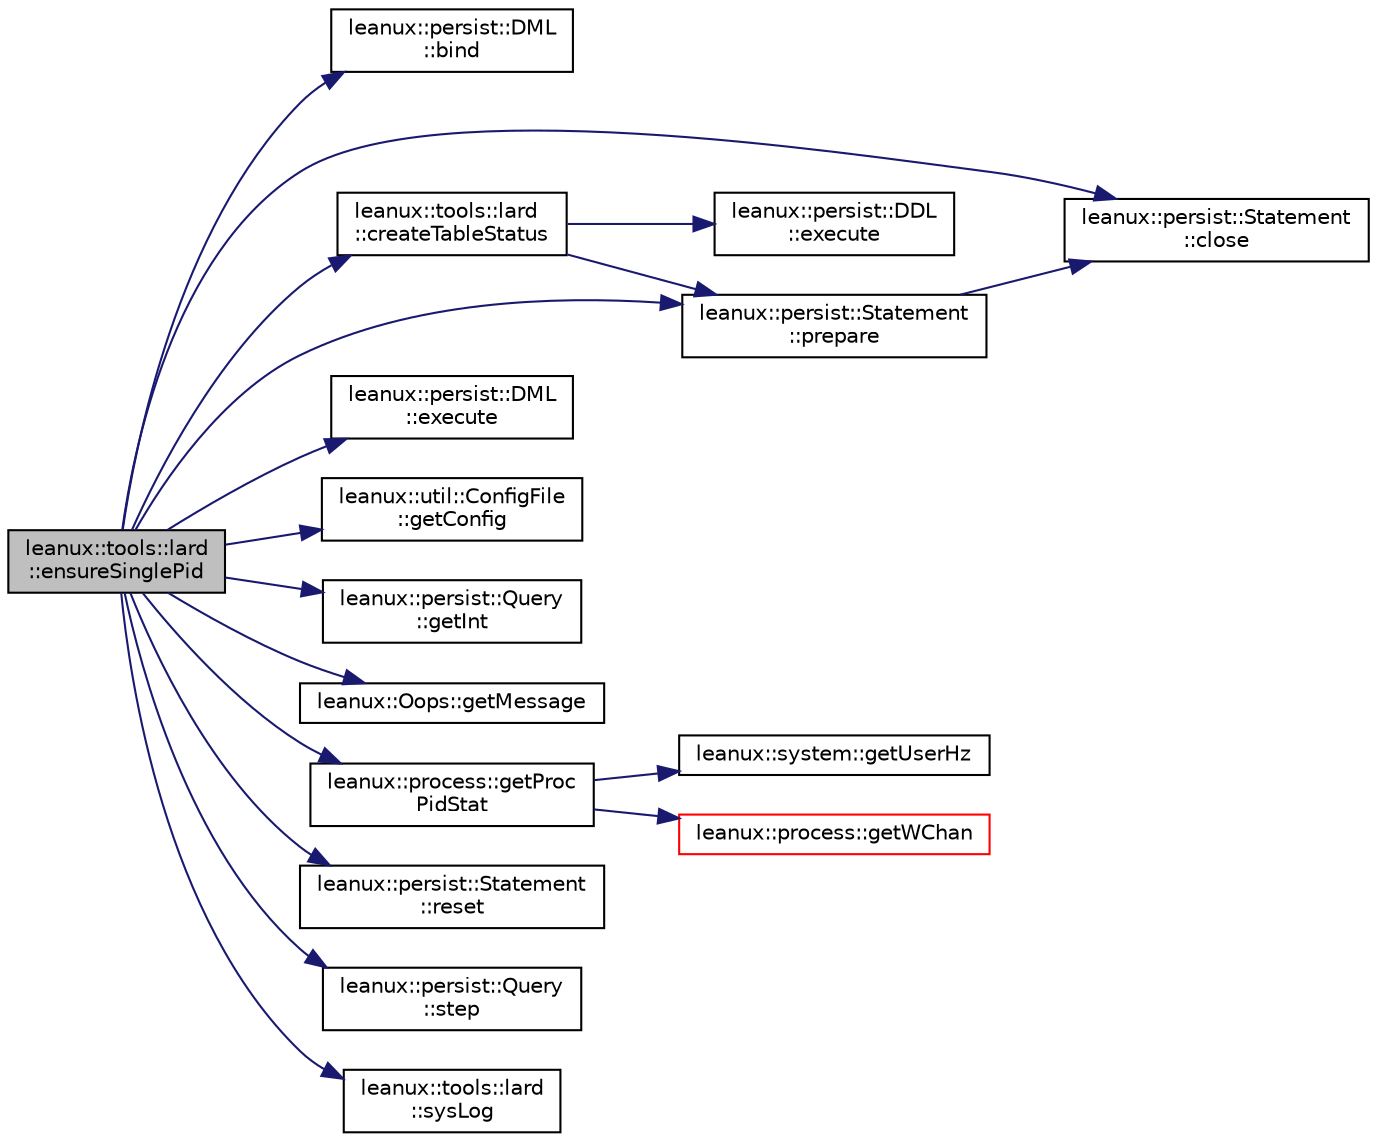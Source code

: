 digraph "leanux::tools::lard::ensureSinglePid"
{
 // LATEX_PDF_SIZE
  bgcolor="transparent";
  edge [fontname="Helvetica",fontsize="10",labelfontname="Helvetica",labelfontsize="10"];
  node [fontname="Helvetica",fontsize="10",shape=record];
  rankdir="LR";
  Node1 [label="leanux::tools::lard\l::ensureSinglePid",height=0.2,width=0.4,color="black", fillcolor="grey75", style="filled", fontcolor="black",tooltip=" "];
  Node1 -> Node2 [color="midnightblue",fontsize="10",style="solid",fontname="Helvetica"];
  Node2 [label="leanux::persist::DML\l::bind",height=0.2,width=0.4,color="black",URL="$classleanux_1_1persist_1_1DML.html#a8df01a6d880515c22106e424ed342c81",tooltip="Bind a double value to the bind at position."];
  Node1 -> Node3 [color="midnightblue",fontsize="10",style="solid",fontname="Helvetica"];
  Node3 [label="leanux::persist::Statement\l::close",height=0.2,width=0.4,color="black",URL="$classleanux_1_1persist_1_1Statement.html#a5b31fb14297ad5c1c342cfc0d8f797de",tooltip="A statement handle can be explicitly closed without deleting the Statement object itself."];
  Node1 -> Node4 [color="midnightblue",fontsize="10",style="solid",fontname="Helvetica"];
  Node4 [label="leanux::tools::lard\l::createTableStatus",height=0.2,width=0.4,color="black",URL="$namespaceleanux_1_1tools_1_1lard.html#adcd2bb743c2378bf3f23e994bdafe4ce",tooltip=" "];
  Node4 -> Node5 [color="midnightblue",fontsize="10",style="solid",fontname="Helvetica"];
  Node5 [label="leanux::persist::DDL\l::execute",height=0.2,width=0.4,color="black",URL="$classleanux_1_1persist_1_1DDL.html#ab2cd56bd7eff3f55c82a5386749a06fa",tooltip="execute, throws Oops on error."];
  Node4 -> Node6 [color="midnightblue",fontsize="10",style="solid",fontname="Helvetica"];
  Node6 [label="leanux::persist::Statement\l::prepare",height=0.2,width=0.4,color="black",URL="$classleanux_1_1persist_1_1Statement.html#a1b809c1b1d0e9d24af65e439c3893d74",tooltip="Prepare a SQL statement."];
  Node6 -> Node3 [color="midnightblue",fontsize="10",style="solid",fontname="Helvetica"];
  Node1 -> Node7 [color="midnightblue",fontsize="10",style="solid",fontname="Helvetica"];
  Node7 [label="leanux::persist::DML\l::execute",height=0.2,width=0.4,color="black",URL="$classleanux_1_1persist_1_1DML.html#a66bfdf8da5f7d2c02bb5cb6f54515783",tooltip="Execute."];
  Node1 -> Node8 [color="midnightblue",fontsize="10",style="solid",fontname="Helvetica"];
  Node8 [label="leanux::util::ConfigFile\l::getConfig",height=0.2,width=0.4,color="black",URL="$classleanux_1_1util_1_1ConfigFile.html#a8cef175948cd9727c732de3a605c99ba",tooltip="Get the ConfigurationFile object for the appname, or construct one if it does not exist."];
  Node1 -> Node9 [color="midnightblue",fontsize="10",style="solid",fontname="Helvetica"];
  Node9 [label="leanux::persist::Query\l::getInt",height=0.2,width=0.4,color="black",URL="$classleanux_1_1persist_1_1Query.html#a86b5deec83f9cdf0c72f6caf503984d9",tooltip="Get int value from select list."];
  Node1 -> Node10 [color="midnightblue",fontsize="10",style="solid",fontname="Helvetica"];
  Node10 [label="leanux::Oops::getMessage",height=0.2,width=0.4,color="black",URL="$classleanux_1_1Oops.html#a144d78069f0bb6388bbd1db6385418d2",tooltip="Get the Oops message."];
  Node1 -> Node11 [color="midnightblue",fontsize="10",style="solid",fontname="Helvetica"];
  Node11 [label="leanux::process::getProc\lPidStat",height=0.2,width=0.4,color="black",URL="$namespaceleanux_1_1process.html#a6533e64a7e3e102f65df053802c83919",tooltip="Get the ProcPidStat for the pid."];
  Node11 -> Node12 [color="midnightblue",fontsize="10",style="solid",fontname="Helvetica"];
  Node12 [label="leanux::system::getUserHz",height=0.2,width=0.4,color="black",URL="$namespaceleanux_1_1system.html#abb67aa26c6ef63b4ad7b4194f1a8d774",tooltip="Get the number of clock ticks per second."];
  Node11 -> Node13 [color="midnightblue",fontsize="10",style="solid",fontname="Helvetica"];
  Node13 [label="leanux::process::getWChan",height=0.2,width=0.4,color="red",URL="$namespaceleanux_1_1process.html#ae296bd326d85ba028518123373e431ce",tooltip="get the current kernel channel waited on by the process."];
  Node1 -> Node6 [color="midnightblue",fontsize="10",style="solid",fontname="Helvetica"];
  Node1 -> Node15 [color="midnightblue",fontsize="10",style="solid",fontname="Helvetica"];
  Node15 [label="leanux::persist::Statement\l::reset",height=0.2,width=0.4,color="black",URL="$classleanux_1_1persist_1_1Statement.html#a4696481e678f7c7337c07c480ee985ec",tooltip="Reset a SQL statement for rexecute or even re-prepare."];
  Node1 -> Node16 [color="midnightblue",fontsize="10",style="solid",fontname="Helvetica"];
  Node16 [label="leanux::persist::Query\l::step",height=0.2,width=0.4,color="black",URL="$classleanux_1_1persist_1_1Query.html#a294e11c33a22761503c49418f5ca9815",tooltip="Step the result list, end of list returns false."];
  Node1 -> Node17 [color="midnightblue",fontsize="10",style="solid",fontname="Helvetica"];
  Node17 [label="leanux::tools::lard\l::sysLog",height=0.2,width=0.4,color="black",URL="$namespaceleanux_1_1tools_1_1lard.html#a0a3951f50023eb0f3b4f6722a5943436",tooltip=" "];
}

